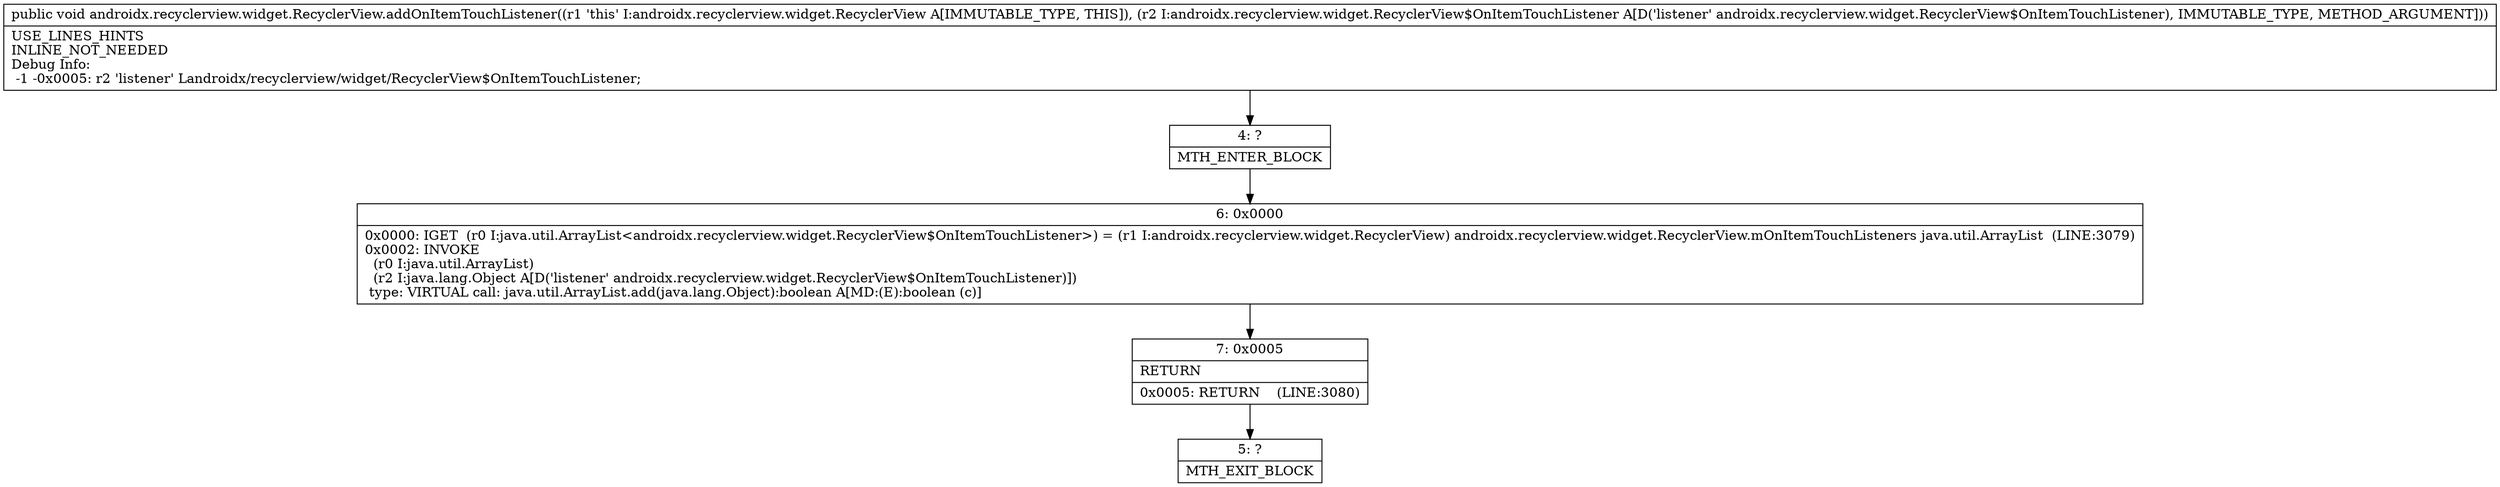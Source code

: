 digraph "CFG forandroidx.recyclerview.widget.RecyclerView.addOnItemTouchListener(Landroidx\/recyclerview\/widget\/RecyclerView$OnItemTouchListener;)V" {
Node_4 [shape=record,label="{4\:\ ?|MTH_ENTER_BLOCK\l}"];
Node_6 [shape=record,label="{6\:\ 0x0000|0x0000: IGET  (r0 I:java.util.ArrayList\<androidx.recyclerview.widget.RecyclerView$OnItemTouchListener\>) = (r1 I:androidx.recyclerview.widget.RecyclerView) androidx.recyclerview.widget.RecyclerView.mOnItemTouchListeners java.util.ArrayList  (LINE:3079)\l0x0002: INVOKE  \l  (r0 I:java.util.ArrayList)\l  (r2 I:java.lang.Object A[D('listener' androidx.recyclerview.widget.RecyclerView$OnItemTouchListener)])\l type: VIRTUAL call: java.util.ArrayList.add(java.lang.Object):boolean A[MD:(E):boolean (c)]\l}"];
Node_7 [shape=record,label="{7\:\ 0x0005|RETURN\l|0x0005: RETURN    (LINE:3080)\l}"];
Node_5 [shape=record,label="{5\:\ ?|MTH_EXIT_BLOCK\l}"];
MethodNode[shape=record,label="{public void androidx.recyclerview.widget.RecyclerView.addOnItemTouchListener((r1 'this' I:androidx.recyclerview.widget.RecyclerView A[IMMUTABLE_TYPE, THIS]), (r2 I:androidx.recyclerview.widget.RecyclerView$OnItemTouchListener A[D('listener' androidx.recyclerview.widget.RecyclerView$OnItemTouchListener), IMMUTABLE_TYPE, METHOD_ARGUMENT]))  | USE_LINES_HINTS\lINLINE_NOT_NEEDED\lDebug Info:\l  \-1 \-0x0005: r2 'listener' Landroidx\/recyclerview\/widget\/RecyclerView$OnItemTouchListener;\l}"];
MethodNode -> Node_4;Node_4 -> Node_6;
Node_6 -> Node_7;
Node_7 -> Node_5;
}

